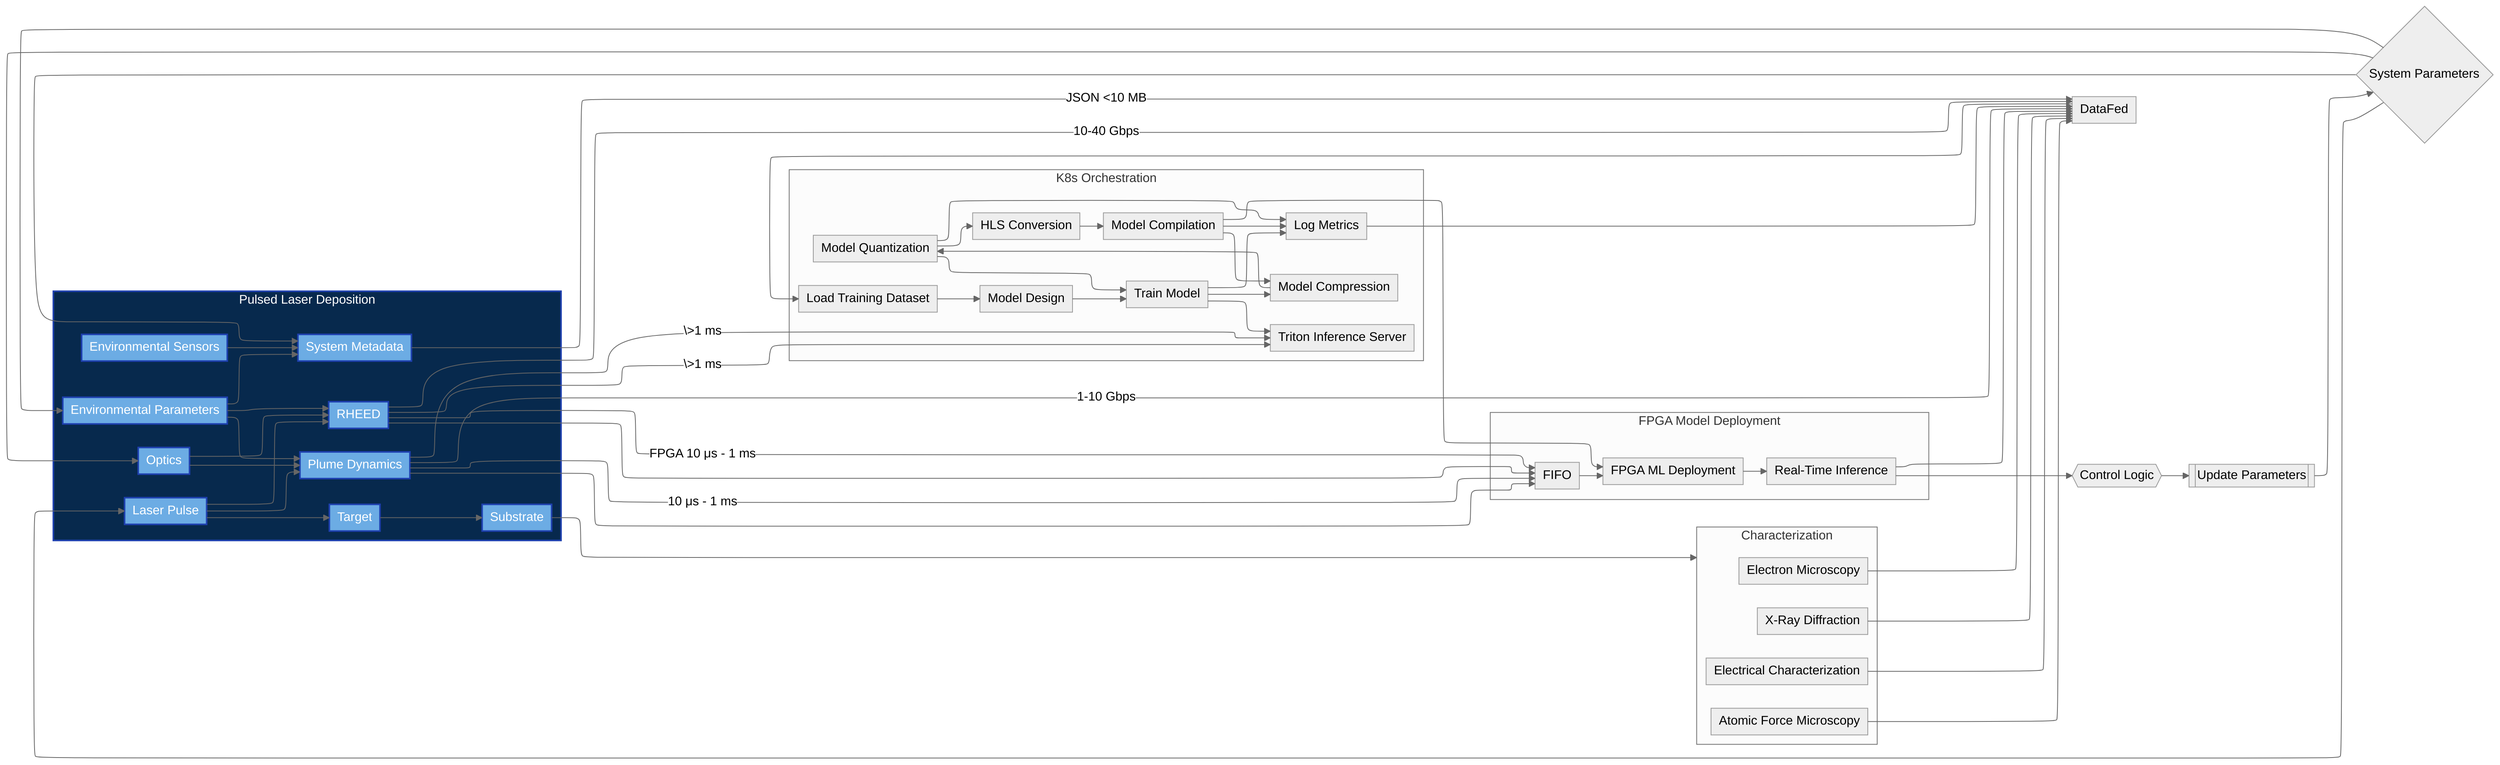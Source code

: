 %%{init: {"theme": "neutral", "flowchart": {"nodeSpacing": 10, "rankSpacing": 10, "padding": 5, "useMaxWidth": false, "defaultRenderer": "elk"}}}%%
graph LR
systemparameters{System Parameters} --> SystemMetadata[System Metadata]
systemparameters --> LaserPulse[Laser Pulse]
systemparameters --> Environmental[Environmental Parameters]
systemparameters --> Optics[Optics]

Substrate --> Characterization[Characterization]

subgraph PulsedLaserDeposition[Pulsed Laser Deposition]
    LaserPulse --> RHEED[RHEED]
    LaserPulse --> PlumeDynamics[Plume Dynamics]
    Environmental --> PlumeDynamics[Plume Dynamics]
    Environmental --> RHEED[RHEED]
    EnvironmentalSensors[Environmental Sensors] --> SystemMetadata[System Metadata]
    Optics --> RHEED[RHEED]
    Optics --> PlumeDynamics[Plume Dynamics]
    LaserPulse[Laser Pulse] --> Target[Target]
    Target --> Substrate[Substrate]
end

subgraph Characterization[Characterization]
    XRD[X-Ray Diffraction]
    AFM[Atomic Force Microscopy]
    Electrical[Electrical Characterization]
    ElectronMicroscopy[Electron Microscopy]
end

XRD --> ScientificDataManagement[DataFed]
AFM --> ScientificDataManagement[DataFed]
Electrical --> ScientificDataManagement[DataFed]
ElectronMicroscopy --> ScientificDataManagement[DataFed]

Environmental --> SystemMetadata[System Metadata]

RHEED --> | \>1 ms| GPUInference
RHEED --> |FPGA 10 μs - 1 ms| FIFO
PlumeDynamics --> | \>1 ms| GPUInference
PlumeDynamics --> |10 μs - 1 ms| FIFO

RHEED --> |10-40 Gbps| ScientificDataManagement[DataFed]
PlumeDynamics --> |1-10 Gbps| ScientificDataManagement[DataFed]
SystemMetadata --> |JSON <10 MB| ScientificDataManagement[DataFed]

ScientificDataManagement --> LoadTrainingDataset

subgraph K8s_Model_Training["K8s Orchestration"]
    LoadTrainingDataset[Load Training Dataset]
    ModelDesign[Model Design]
    TrainModel[Train Model]
    GPUInference[Triton Inference Server]
    LogMetrics[Log Metrics]
    LoadTrainingDataset --> ModelDesign --> TrainModel --> LogMetrics
    TrainModel --> GPUInference 

    TrainModel --> ModelCompression[Model Compression]
    ModelCompression --> ModelQuantization[Model Quantization]
    ModelQuantization --> TrainModel
    ModelQuantization --> LogMetrics

    ModelQuantization --> HLSConversion[HLS Conversion]
    HLSConversion --> ModelCompilation[Model Compilation]
    ModelCompilation --> ModelCompression
    ModelCompilation --> LogMetrics
end

RHEED --> FIFO
PlumeDynamics --> FIFO

subgraph FPGA_Model_Deployment["FPGA Model Deployment"]
    ModelCompilation --> FPGADeployment[FPGA ML Deployment]
    FIFO[FIFO]
    RealTimeInference[Real-Time Inference]
    FIFO --> FPGADeployment --> RealTimeInference
end

RealTimeInference --> ScientificDataManagement[DataFed]

RealTimeInference --> ControlLogic{{Control Logic}}
ControlLogic --> UpdateParameters[[Update Parameters]]
UpdateParameters --> systemparameters

LogMetrics --> ScientificDataManagement[DataFed]
style PulsedLaserDeposition fill:#07294D,stroke:#1E40AF,color:#ffffff,stroke-width:2px
style LaserPulse fill:#6CACE4,stroke:#1E40AF,color:#ffffff,stroke-width:2px
style Optics fill:#6CACE4,stroke:#1E40AF,color:#ffffff,stroke-width:2px
style Environmental fill:#6CACE4,stroke:#1E40AF,color:#ffffff,stroke-width:2px
style Substrate fill:#6CACE4,stroke:#1E40AF,color:#ffffff,stroke-width:2px
style Target fill:#6CACE4,stroke:#1E40AF,color:#ffffff,stroke-width:2px
style RHEED fill:#6CACE4,stroke:#1E40AF,color:#ffffff,stroke-width:2px
style PlumeDynamics fill:#6CACE4,stroke:#1E40AF,color:#ffffff,stroke-width:2px
style EnvironmentalSensors fill:#6CACE4,stroke:#1E40AF,color:#ffffff,stroke-width:2px
style SystemMetadata fill:#6CACE4,stroke:#1E40AF,color:#ffffff,stroke-width:2px
classDef invisible fill-opacity:0, stroke-opacity:0, color:#0000;